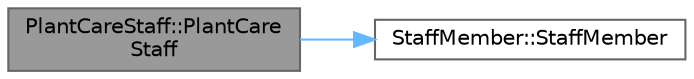 digraph "PlantCareStaff::PlantCareStaff"
{
 // INTERACTIVE_SVG=YES
 // LATEX_PDF_SIZE
  bgcolor="transparent";
  edge [fontname=Helvetica,fontsize=10,labelfontname=Helvetica,labelfontsize=10];
  node [fontname=Helvetica,fontsize=10,shape=box,height=0.2,width=0.4];
  rankdir="LR";
  Node1 [id="Node000001",label="PlantCareStaff::PlantCare\lStaff",height=0.2,width=0.4,color="gray40", fillcolor="grey60", style="filled", fontcolor="black",tooltip="Constructs a PlantCareStaff member with a name."];
  Node1 -> Node2 [id="edge1_Node000001_Node000002",color="steelblue1",style="solid",tooltip=" "];
  Node2 [id="Node000002",label="StaffMember::StaffMember",height=0.2,width=0.4,color="grey40", fillcolor="white", style="filled",URL="$class_staff_member.html#af94134b72e516fd788f838796c1a0bbd",tooltip="Constructs a StaffMember with a name and role."];
}
